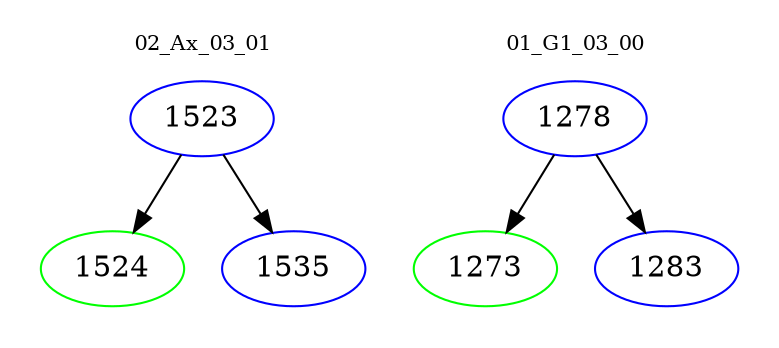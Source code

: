 digraph{
subgraph cluster_0 {
color = white
label = "02_Ax_03_01";
fontsize=10;
T0_1523 [label="1523", color="blue"]
T0_1523 -> T0_1524 [color="black"]
T0_1524 [label="1524", color="green"]
T0_1523 -> T0_1535 [color="black"]
T0_1535 [label="1535", color="blue"]
}
subgraph cluster_1 {
color = white
label = "01_G1_03_00";
fontsize=10;
T1_1278 [label="1278", color="blue"]
T1_1278 -> T1_1273 [color="black"]
T1_1273 [label="1273", color="green"]
T1_1278 -> T1_1283 [color="black"]
T1_1283 [label="1283", color="blue"]
}
}

